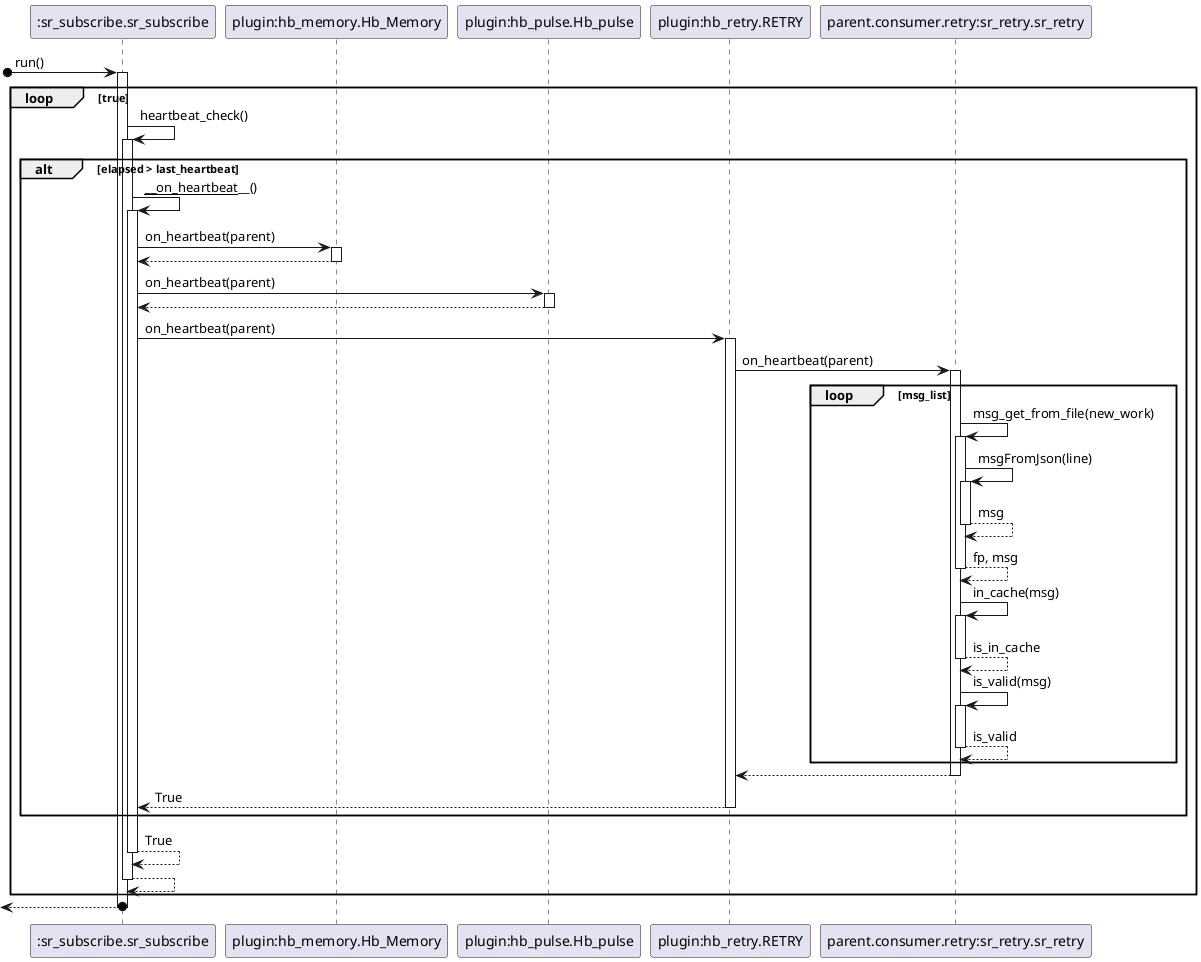 @startuml
participant ":sr_subscribe.sr_subscribe" as ss
participant "plugin:hb_memory.Hb_Memory" as hbm
participant "plugin:hb_pulse.Hb_pulse" as hbp
participant "plugin:hb_retry.RETRY" as hbr
participant "parent.consumer.retry:sr_retry.sr_retry" as sr

''''''Heartbeat run''''''
[o-> ss: run()
loop true
 activate ss
 ss -> ss: heartbeat_check()
  activate ss
  alt elapsed > last_heartbeat
   ss -> ss: ____on_heartbeat____()
    activate ss
     ss -> hbm: on_heartbeat(parent)
      activate hbm
      return
     ss -> hbp: on_heartbeat(parent)
      activate hbp
      return
     ss -> hbr: on_heartbeat(parent)
      activate hbr
      hbr -> sr: on_heartbeat(parent)
       activate sr
       loop msg_list
        sr -> sr: msg_get_from_file(new_work)
         activate sr
         sr -> sr: msgFromJson(line)
          activate sr
          return msg
         return fp, msg
        sr -> sr: in_cache(msg)
         activate sr
         return is_in_cache
        sr -> sr: is_valid(msg)
         activate sr
         return is_valid
       end loop
      return
    return True
  end alt
  return True
 return
end loop
[<--o ss
deactivate ss
@enduml